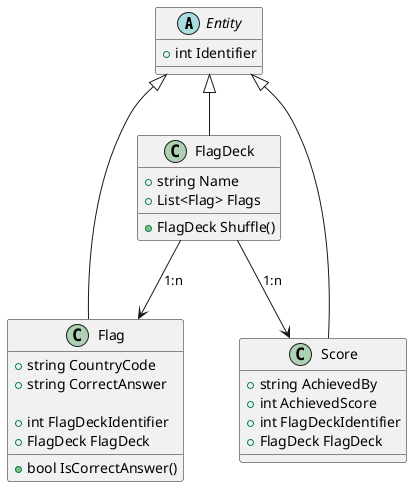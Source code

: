 @startuml class

abstract class Entity {
  + int Identifier
}

class Flag {
  + string CountryCode
  + string CorrectAnswer

  + int FlagDeckIdentifier
  + FlagDeck FlagDeck

  + bool IsCorrectAnswer()
}

class FlagDeck {
  + string Name
  + List<Flag> Flags
  + FlagDeck Shuffle()
}

class Score {
  + string AchievedBy
  + int AchievedScore
  + int FlagDeckIdentifier
  + FlagDeck FlagDeck
}


Entity <|-- Flag
Entity <|-- FlagDeck
Entity <|-- Score

FlagDeck --> Flag : 1:n
FlagDeck --> Score : 1:n

@enduml
